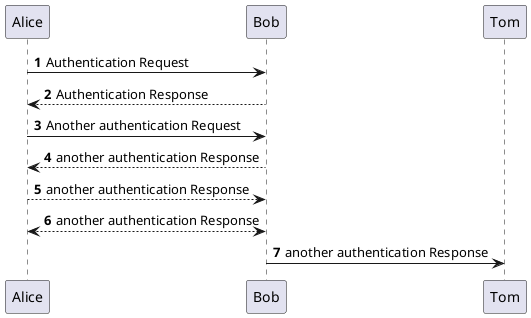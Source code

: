 @startuml
'https://plantuml.com/sequence-diagram

autonumber

Alice -> Bob: Authentication Request
Bob --> Alice: Authentication Response

Alice -> Bob: Another authentication Request

Alice <-- Bob: another authentication Response
Alice --> Bob: another authentication Response
Alice <--> Bob: another authentication Response
Bob -> Tom: another authentication Response

@enduml